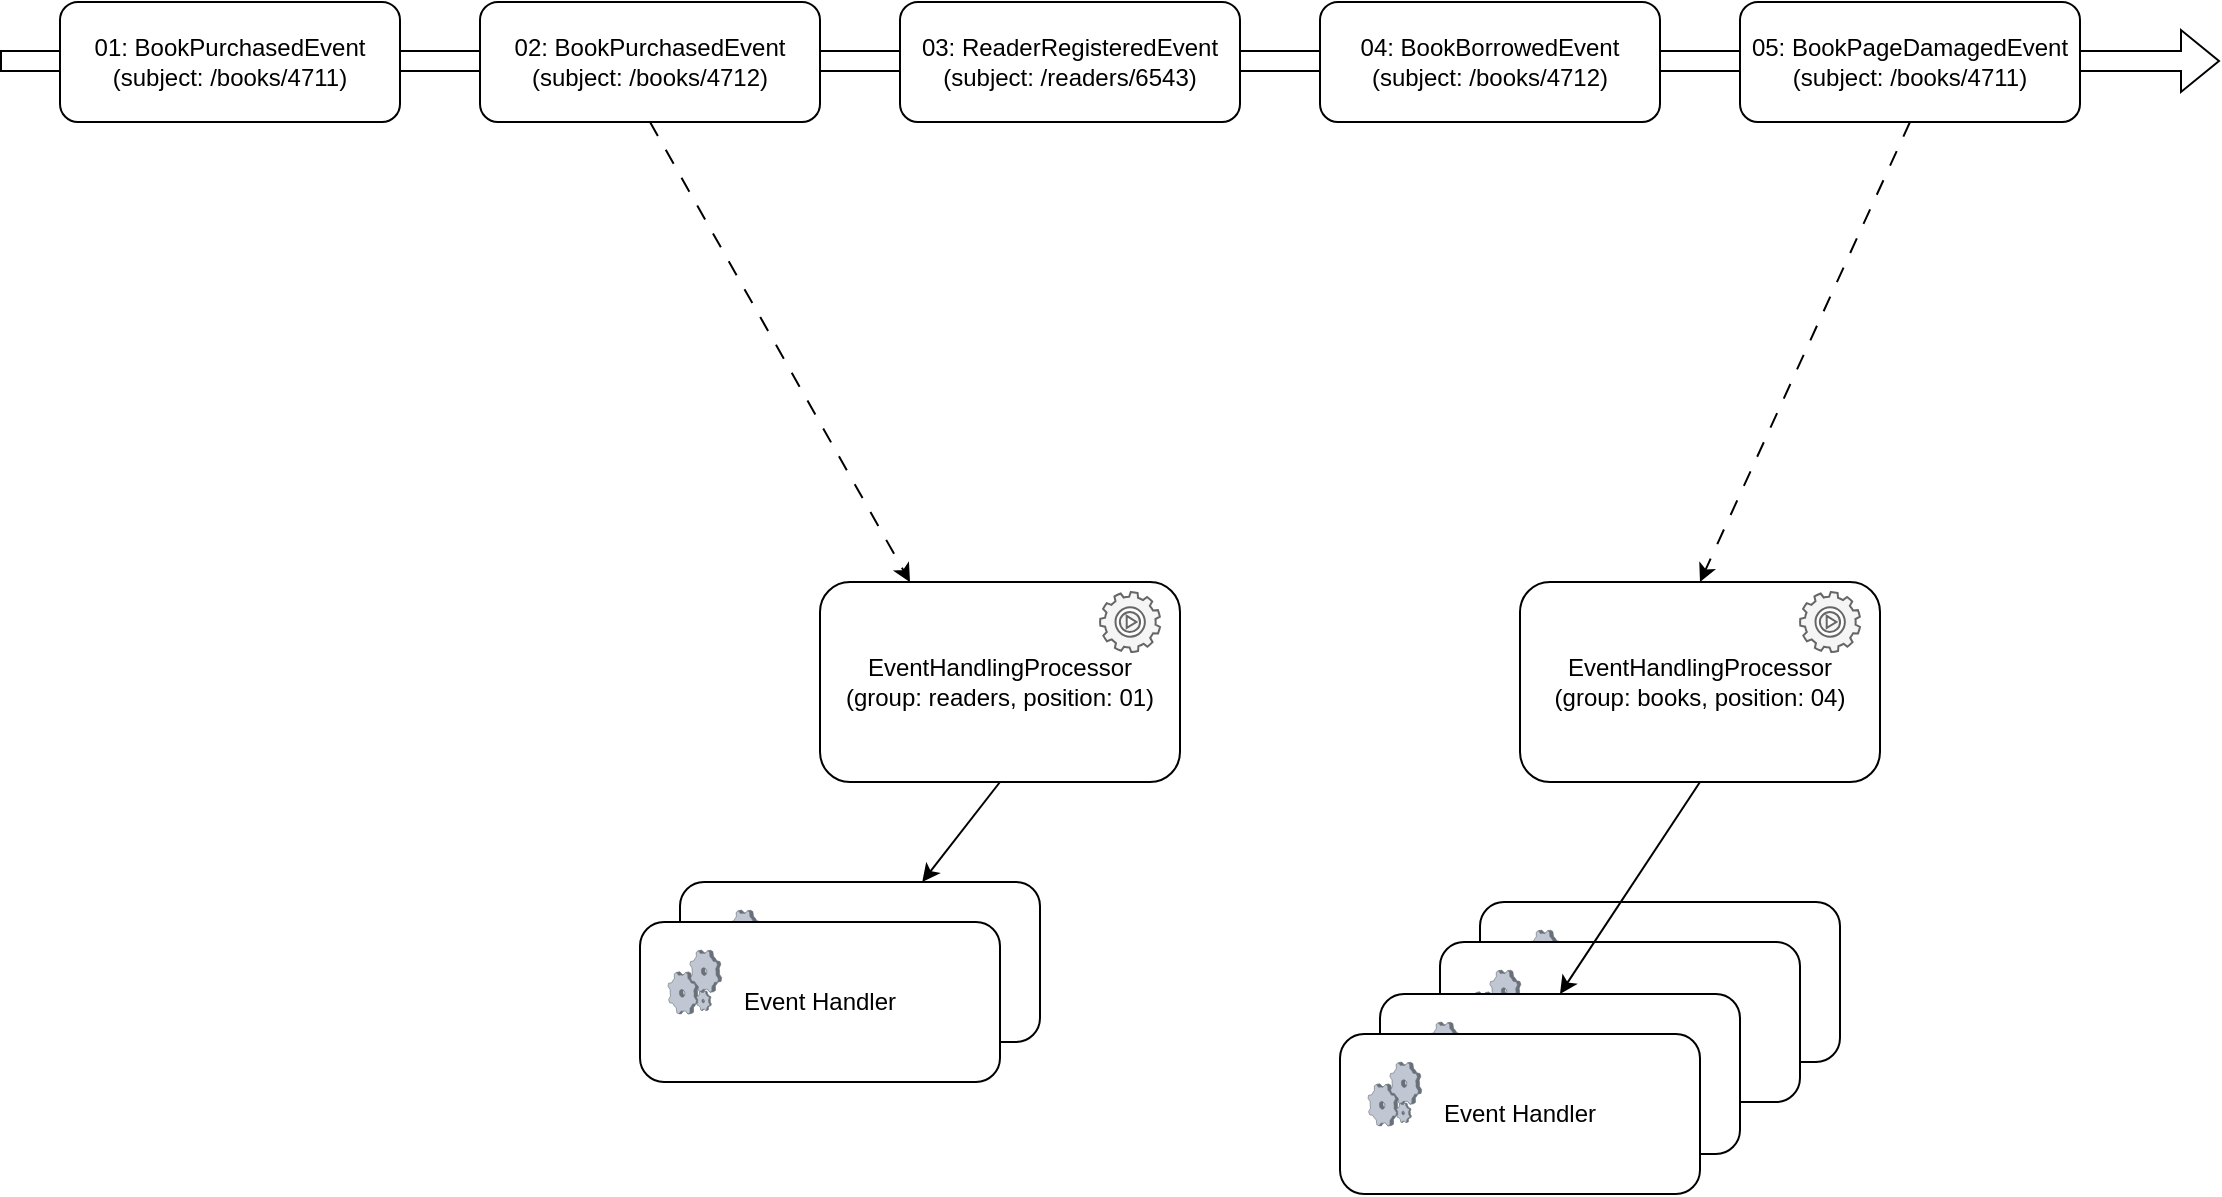 <mxfile version="28.0.6">
  <diagram name="Seite-1" id="8_wEwgyNfwPxEH7zPI_7">
    <mxGraphModel dx="1344" dy="890" grid="1" gridSize="10" guides="1" tooltips="1" connect="1" arrows="1" fold="1" page="1" pageScale="1" pageWidth="827" pageHeight="1169" math="0" shadow="0">
      <root>
        <mxCell id="0" />
        <mxCell id="1" parent="0" />
        <mxCell id="DrTgLw6A1QotEoVH5a7v-9" value="" style="shape=flexArrow;endArrow=classic;html=1;rounded=0;" parent="1" edge="1">
          <mxGeometry width="50" height="50" relative="1" as="geometry">
            <mxPoint x="20" y="129.5" as="sourcePoint" />
            <mxPoint x="1130" y="129.5" as="targetPoint" />
          </mxGeometry>
        </mxCell>
        <mxCell id="DrTgLw6A1QotEoVH5a7v-2" value="EventHandlingProcessor&lt;div&gt;(group: readers, position: 01)&lt;/div&gt;" style="rounded=1;whiteSpace=wrap;html=1;" parent="1" vertex="1">
          <mxGeometry x="430" y="390" width="180" height="100" as="geometry" />
        </mxCell>
        <mxCell id="DrTgLw6A1QotEoVH5a7v-4" value="01: BookPurchasedEvent&lt;div&gt;(subject: /books/4711)&lt;/div&gt;" style="rounded=1;whiteSpace=wrap;html=1;" parent="1" vertex="1">
          <mxGeometry x="50" y="100" width="170" height="60" as="geometry" />
        </mxCell>
        <mxCell id="DrTgLw6A1QotEoVH5a7v-5" value="02: BookPurchasedEvent&lt;div&gt;(subject: /books/4712)&lt;/div&gt;" style="rounded=1;whiteSpace=wrap;html=1;" parent="1" vertex="1">
          <mxGeometry x="260" y="100" width="170" height="60" as="geometry" />
        </mxCell>
        <mxCell id="DrTgLw6A1QotEoVH5a7v-6" value="04: BookBorrowedEvent&lt;div&gt;(subject: /books/4712)&lt;/div&gt;" style="rounded=1;whiteSpace=wrap;html=1;" parent="1" vertex="1">
          <mxGeometry x="680" y="100" width="170" height="60" as="geometry" />
        </mxCell>
        <mxCell id="DrTgLw6A1QotEoVH5a7v-7" value="03: ReaderRegisteredEvent&lt;div&gt;(subject: /readers/6543)&lt;/div&gt;" style="rounded=1;whiteSpace=wrap;html=1;" parent="1" vertex="1">
          <mxGeometry x="470" y="100" width="170" height="60" as="geometry" />
        </mxCell>
        <mxCell id="DrTgLw6A1QotEoVH5a7v-8" value="05: BookPageDamagedEvent&lt;div&gt;(subject: /books/4711)&lt;/div&gt;" style="rounded=1;whiteSpace=wrap;html=1;" parent="1" vertex="1">
          <mxGeometry x="890" y="100" width="170" height="60" as="geometry" />
        </mxCell>
        <mxCell id="qxUpK9uXMddVBDnT_U0F-4" value="" style="endArrow=classic;html=1;rounded=0;entryX=0.25;entryY=0;entryDx=0;entryDy=0;dashed=1;dashPattern=8 8;exitX=0.5;exitY=1;exitDx=0;exitDy=0;" parent="1" source="DrTgLw6A1QotEoVH5a7v-5" target="DrTgLw6A1QotEoVH5a7v-2" edge="1">
          <mxGeometry width="50" height="50" relative="1" as="geometry">
            <mxPoint x="130" y="390" as="sourcePoint" />
            <mxPoint x="570" y="360" as="targetPoint" />
          </mxGeometry>
        </mxCell>
        <mxCell id="qxUpK9uXMddVBDnT_U0F-16" value="" style="sketch=0;html=1;aspect=fixed;strokeColor=#666666;shadow=0;fillColor=#f5f5f5;verticalAlign=top;labelPosition=center;verticalLabelPosition=bottom;shape=mxgraph.gcp2.play_gear;fontColor=#333333;" parent="1" vertex="1">
          <mxGeometry x="570" y="395" width="30" height="30" as="geometry" />
        </mxCell>
        <mxCell id="BPngFmsLOhhvKhBSm7Uv-1" value="EventHandlingProcessor&lt;div&gt;(group: books, position: 04)&lt;/div&gt;" style="rounded=1;whiteSpace=wrap;html=1;" parent="1" vertex="1">
          <mxGeometry x="780" y="390" width="180" height="100" as="geometry" />
        </mxCell>
        <mxCell id="BPngFmsLOhhvKhBSm7Uv-2" value="" style="sketch=0;html=1;aspect=fixed;strokeColor=#666666;shadow=0;fillColor=#f5f5f5;verticalAlign=top;labelPosition=center;verticalLabelPosition=bottom;shape=mxgraph.gcp2.play_gear;fontColor=#333333;" parent="1" vertex="1">
          <mxGeometry x="920" y="395" width="30" height="30" as="geometry" />
        </mxCell>
        <mxCell id="BPngFmsLOhhvKhBSm7Uv-3" value="" style="endArrow=classic;html=1;rounded=0;entryX=0.5;entryY=0;entryDx=0;entryDy=0;dashed=1;dashPattern=8 8;exitX=0.5;exitY=1;exitDx=0;exitDy=0;" parent="1" source="DrTgLw6A1QotEoVH5a7v-8" target="BPngFmsLOhhvKhBSm7Uv-1" edge="1">
          <mxGeometry width="50" height="50" relative="1" as="geometry">
            <mxPoint x="1010" y="330" as="sourcePoint" />
            <mxPoint x="380" y="220" as="targetPoint" />
          </mxGeometry>
        </mxCell>
        <mxCell id="BPngFmsLOhhvKhBSm7Uv-6" value="Event Handler" style="rounded=1;whiteSpace=wrap;html=1;" parent="1" vertex="1">
          <mxGeometry x="360" y="540" width="180" height="80" as="geometry" />
        </mxCell>
        <mxCell id="BPngFmsLOhhvKhBSm7Uv-7" value="" style="verticalLabelPosition=bottom;sketch=0;aspect=fixed;html=1;verticalAlign=top;strokeColor=none;align=center;outlineConnect=0;shape=mxgraph.citrix.process;" parent="1" vertex="1">
          <mxGeometry x="374" y="554" width="26.84" height="32" as="geometry" />
        </mxCell>
        <mxCell id="BPngFmsLOhhvKhBSm7Uv-8" value="Event Handler" style="rounded=1;whiteSpace=wrap;html=1;" parent="1" vertex="1">
          <mxGeometry x="340" y="560" width="180" height="80" as="geometry" />
        </mxCell>
        <mxCell id="BPngFmsLOhhvKhBSm7Uv-9" value="" style="verticalLabelPosition=bottom;sketch=0;aspect=fixed;html=1;verticalAlign=top;strokeColor=none;align=center;outlineConnect=0;shape=mxgraph.citrix.process;" parent="1" vertex="1">
          <mxGeometry x="354" y="574" width="26.84" height="32" as="geometry" />
        </mxCell>
        <mxCell id="BPngFmsLOhhvKhBSm7Uv-10" value="Event Handler" style="rounded=1;whiteSpace=wrap;html=1;" parent="1" vertex="1">
          <mxGeometry x="760" y="550" width="180" height="80" as="geometry" />
        </mxCell>
        <mxCell id="BPngFmsLOhhvKhBSm7Uv-11" value="" style="verticalLabelPosition=bottom;sketch=0;aspect=fixed;html=1;verticalAlign=top;strokeColor=none;align=center;outlineConnect=0;shape=mxgraph.citrix.process;" parent="1" vertex="1">
          <mxGeometry x="774" y="564" width="26.84" height="32" as="geometry" />
        </mxCell>
        <mxCell id="BPngFmsLOhhvKhBSm7Uv-12" value="Event Handler" style="rounded=1;whiteSpace=wrap;html=1;" parent="1" vertex="1">
          <mxGeometry x="740" y="570" width="180" height="80" as="geometry" />
        </mxCell>
        <mxCell id="BPngFmsLOhhvKhBSm7Uv-13" value="" style="verticalLabelPosition=bottom;sketch=0;aspect=fixed;html=1;verticalAlign=top;strokeColor=none;align=center;outlineConnect=0;shape=mxgraph.citrix.process;" parent="1" vertex="1">
          <mxGeometry x="754" y="584" width="26.84" height="32" as="geometry" />
        </mxCell>
        <mxCell id="BPngFmsLOhhvKhBSm7Uv-14" value="Event Handler" style="rounded=1;whiteSpace=wrap;html=1;" parent="1" vertex="1">
          <mxGeometry x="710" y="596" width="180" height="80" as="geometry" />
        </mxCell>
        <mxCell id="BPngFmsLOhhvKhBSm7Uv-15" value="" style="verticalLabelPosition=bottom;sketch=0;aspect=fixed;html=1;verticalAlign=top;strokeColor=none;align=center;outlineConnect=0;shape=mxgraph.citrix.process;" parent="1" vertex="1">
          <mxGeometry x="724" y="610" width="26.84" height="32" as="geometry" />
        </mxCell>
        <mxCell id="BPngFmsLOhhvKhBSm7Uv-16" value="Event Handler" style="rounded=1;whiteSpace=wrap;html=1;" parent="1" vertex="1">
          <mxGeometry x="690" y="616" width="180" height="80" as="geometry" />
        </mxCell>
        <mxCell id="BPngFmsLOhhvKhBSm7Uv-17" value="" style="verticalLabelPosition=bottom;sketch=0;aspect=fixed;html=1;verticalAlign=top;strokeColor=none;align=center;outlineConnect=0;shape=mxgraph.citrix.process;" parent="1" vertex="1">
          <mxGeometry x="704" y="630" width="26.84" height="32" as="geometry" />
        </mxCell>
        <mxCell id="BPngFmsLOhhvKhBSm7Uv-20" value="" style="endArrow=classic;html=1;rounded=0;exitX=0.5;exitY=1;exitDx=0;exitDy=0;" parent="1" source="DrTgLw6A1QotEoVH5a7v-2" target="BPngFmsLOhhvKhBSm7Uv-6" edge="1">
          <mxGeometry width="50" height="50" relative="1" as="geometry">
            <mxPoint x="660" y="480" as="sourcePoint" />
            <mxPoint x="710" y="430" as="targetPoint" />
          </mxGeometry>
        </mxCell>
        <mxCell id="BPngFmsLOhhvKhBSm7Uv-21" value="" style="endArrow=classic;html=1;rounded=0;entryX=0.5;entryY=0;entryDx=0;entryDy=0;exitX=0.5;exitY=1;exitDx=0;exitDy=0;" parent="1" source="BPngFmsLOhhvKhBSm7Uv-1" target="BPngFmsLOhhvKhBSm7Uv-14" edge="1">
          <mxGeometry width="50" height="50" relative="1" as="geometry">
            <mxPoint x="660" y="480" as="sourcePoint" />
            <mxPoint x="710" y="430" as="targetPoint" />
          </mxGeometry>
        </mxCell>
      </root>
    </mxGraphModel>
  </diagram>
</mxfile>
